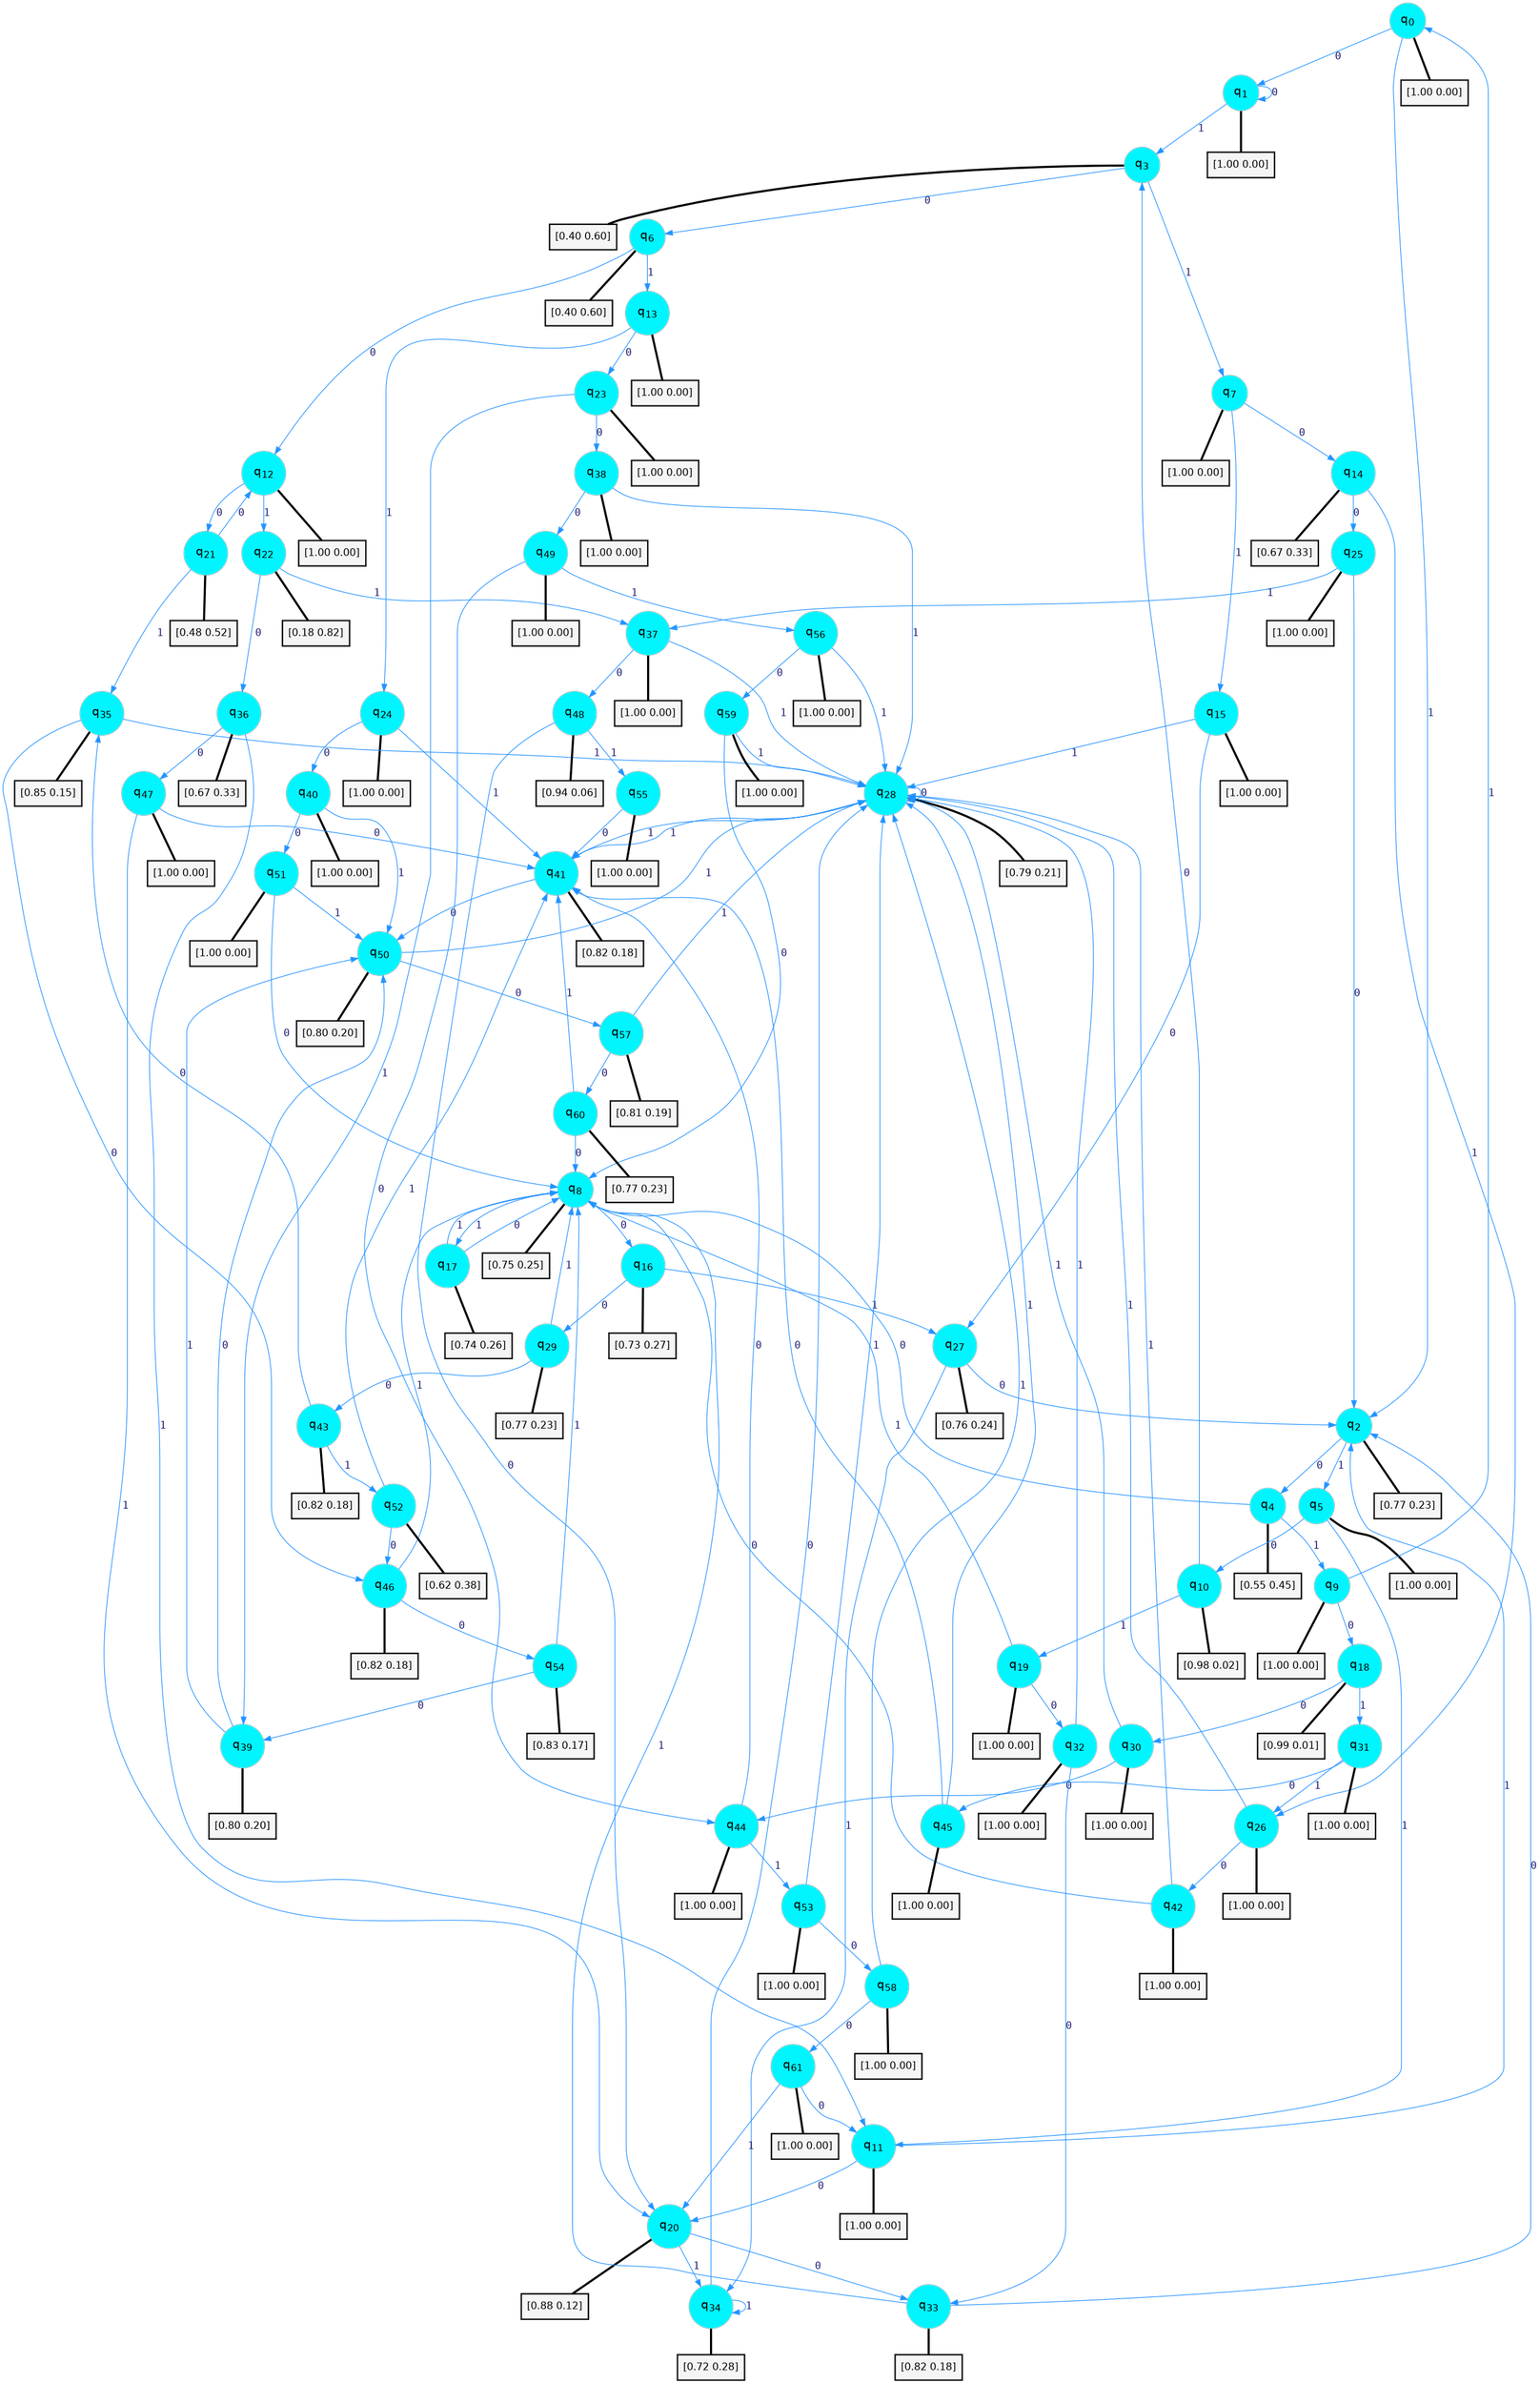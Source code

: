 digraph G {
graph [
bgcolor=transparent, dpi=300, rankdir=TD, size="40,25"];
node [
color=gray, fillcolor=turquoise1, fontcolor=black, fontname=Helvetica, fontsize=16, fontweight=bold, shape=circle, style=filled];
edge [
arrowsize=1, color=dodgerblue1, fontcolor=midnightblue, fontname=courier, fontweight=bold, penwidth=1, style=solid, weight=20];
0[label=<q<SUB>0</SUB>>];
1[label=<q<SUB>1</SUB>>];
2[label=<q<SUB>2</SUB>>];
3[label=<q<SUB>3</SUB>>];
4[label=<q<SUB>4</SUB>>];
5[label=<q<SUB>5</SUB>>];
6[label=<q<SUB>6</SUB>>];
7[label=<q<SUB>7</SUB>>];
8[label=<q<SUB>8</SUB>>];
9[label=<q<SUB>9</SUB>>];
10[label=<q<SUB>10</SUB>>];
11[label=<q<SUB>11</SUB>>];
12[label=<q<SUB>12</SUB>>];
13[label=<q<SUB>13</SUB>>];
14[label=<q<SUB>14</SUB>>];
15[label=<q<SUB>15</SUB>>];
16[label=<q<SUB>16</SUB>>];
17[label=<q<SUB>17</SUB>>];
18[label=<q<SUB>18</SUB>>];
19[label=<q<SUB>19</SUB>>];
20[label=<q<SUB>20</SUB>>];
21[label=<q<SUB>21</SUB>>];
22[label=<q<SUB>22</SUB>>];
23[label=<q<SUB>23</SUB>>];
24[label=<q<SUB>24</SUB>>];
25[label=<q<SUB>25</SUB>>];
26[label=<q<SUB>26</SUB>>];
27[label=<q<SUB>27</SUB>>];
28[label=<q<SUB>28</SUB>>];
29[label=<q<SUB>29</SUB>>];
30[label=<q<SUB>30</SUB>>];
31[label=<q<SUB>31</SUB>>];
32[label=<q<SUB>32</SUB>>];
33[label=<q<SUB>33</SUB>>];
34[label=<q<SUB>34</SUB>>];
35[label=<q<SUB>35</SUB>>];
36[label=<q<SUB>36</SUB>>];
37[label=<q<SUB>37</SUB>>];
38[label=<q<SUB>38</SUB>>];
39[label=<q<SUB>39</SUB>>];
40[label=<q<SUB>40</SUB>>];
41[label=<q<SUB>41</SUB>>];
42[label=<q<SUB>42</SUB>>];
43[label=<q<SUB>43</SUB>>];
44[label=<q<SUB>44</SUB>>];
45[label=<q<SUB>45</SUB>>];
46[label=<q<SUB>46</SUB>>];
47[label=<q<SUB>47</SUB>>];
48[label=<q<SUB>48</SUB>>];
49[label=<q<SUB>49</SUB>>];
50[label=<q<SUB>50</SUB>>];
51[label=<q<SUB>51</SUB>>];
52[label=<q<SUB>52</SUB>>];
53[label=<q<SUB>53</SUB>>];
54[label=<q<SUB>54</SUB>>];
55[label=<q<SUB>55</SUB>>];
56[label=<q<SUB>56</SUB>>];
57[label=<q<SUB>57</SUB>>];
58[label=<q<SUB>58</SUB>>];
59[label=<q<SUB>59</SUB>>];
60[label=<q<SUB>60</SUB>>];
61[label=<q<SUB>61</SUB>>];
62[label="[1.00 0.00]", shape=box,fontcolor=black, fontname=Helvetica, fontsize=14, penwidth=2, fillcolor=whitesmoke,color=black];
63[label="[1.00 0.00]", shape=box,fontcolor=black, fontname=Helvetica, fontsize=14, penwidth=2, fillcolor=whitesmoke,color=black];
64[label="[0.77 0.23]", shape=box,fontcolor=black, fontname=Helvetica, fontsize=14, penwidth=2, fillcolor=whitesmoke,color=black];
65[label="[0.40 0.60]", shape=box,fontcolor=black, fontname=Helvetica, fontsize=14, penwidth=2, fillcolor=whitesmoke,color=black];
66[label="[0.55 0.45]", shape=box,fontcolor=black, fontname=Helvetica, fontsize=14, penwidth=2, fillcolor=whitesmoke,color=black];
67[label="[1.00 0.00]", shape=box,fontcolor=black, fontname=Helvetica, fontsize=14, penwidth=2, fillcolor=whitesmoke,color=black];
68[label="[0.40 0.60]", shape=box,fontcolor=black, fontname=Helvetica, fontsize=14, penwidth=2, fillcolor=whitesmoke,color=black];
69[label="[1.00 0.00]", shape=box,fontcolor=black, fontname=Helvetica, fontsize=14, penwidth=2, fillcolor=whitesmoke,color=black];
70[label="[0.75 0.25]", shape=box,fontcolor=black, fontname=Helvetica, fontsize=14, penwidth=2, fillcolor=whitesmoke,color=black];
71[label="[1.00 0.00]", shape=box,fontcolor=black, fontname=Helvetica, fontsize=14, penwidth=2, fillcolor=whitesmoke,color=black];
72[label="[0.98 0.02]", shape=box,fontcolor=black, fontname=Helvetica, fontsize=14, penwidth=2, fillcolor=whitesmoke,color=black];
73[label="[1.00 0.00]", shape=box,fontcolor=black, fontname=Helvetica, fontsize=14, penwidth=2, fillcolor=whitesmoke,color=black];
74[label="[1.00 0.00]", shape=box,fontcolor=black, fontname=Helvetica, fontsize=14, penwidth=2, fillcolor=whitesmoke,color=black];
75[label="[1.00 0.00]", shape=box,fontcolor=black, fontname=Helvetica, fontsize=14, penwidth=2, fillcolor=whitesmoke,color=black];
76[label="[0.67 0.33]", shape=box,fontcolor=black, fontname=Helvetica, fontsize=14, penwidth=2, fillcolor=whitesmoke,color=black];
77[label="[1.00 0.00]", shape=box,fontcolor=black, fontname=Helvetica, fontsize=14, penwidth=2, fillcolor=whitesmoke,color=black];
78[label="[0.73 0.27]", shape=box,fontcolor=black, fontname=Helvetica, fontsize=14, penwidth=2, fillcolor=whitesmoke,color=black];
79[label="[0.74 0.26]", shape=box,fontcolor=black, fontname=Helvetica, fontsize=14, penwidth=2, fillcolor=whitesmoke,color=black];
80[label="[0.99 0.01]", shape=box,fontcolor=black, fontname=Helvetica, fontsize=14, penwidth=2, fillcolor=whitesmoke,color=black];
81[label="[1.00 0.00]", shape=box,fontcolor=black, fontname=Helvetica, fontsize=14, penwidth=2, fillcolor=whitesmoke,color=black];
82[label="[0.88 0.12]", shape=box,fontcolor=black, fontname=Helvetica, fontsize=14, penwidth=2, fillcolor=whitesmoke,color=black];
83[label="[0.48 0.52]", shape=box,fontcolor=black, fontname=Helvetica, fontsize=14, penwidth=2, fillcolor=whitesmoke,color=black];
84[label="[0.18 0.82]", shape=box,fontcolor=black, fontname=Helvetica, fontsize=14, penwidth=2, fillcolor=whitesmoke,color=black];
85[label="[1.00 0.00]", shape=box,fontcolor=black, fontname=Helvetica, fontsize=14, penwidth=2, fillcolor=whitesmoke,color=black];
86[label="[1.00 0.00]", shape=box,fontcolor=black, fontname=Helvetica, fontsize=14, penwidth=2, fillcolor=whitesmoke,color=black];
87[label="[1.00 0.00]", shape=box,fontcolor=black, fontname=Helvetica, fontsize=14, penwidth=2, fillcolor=whitesmoke,color=black];
88[label="[1.00 0.00]", shape=box,fontcolor=black, fontname=Helvetica, fontsize=14, penwidth=2, fillcolor=whitesmoke,color=black];
89[label="[0.76 0.24]", shape=box,fontcolor=black, fontname=Helvetica, fontsize=14, penwidth=2, fillcolor=whitesmoke,color=black];
90[label="[0.79 0.21]", shape=box,fontcolor=black, fontname=Helvetica, fontsize=14, penwidth=2, fillcolor=whitesmoke,color=black];
91[label="[0.77 0.23]", shape=box,fontcolor=black, fontname=Helvetica, fontsize=14, penwidth=2, fillcolor=whitesmoke,color=black];
92[label="[1.00 0.00]", shape=box,fontcolor=black, fontname=Helvetica, fontsize=14, penwidth=2, fillcolor=whitesmoke,color=black];
93[label="[1.00 0.00]", shape=box,fontcolor=black, fontname=Helvetica, fontsize=14, penwidth=2, fillcolor=whitesmoke,color=black];
94[label="[1.00 0.00]", shape=box,fontcolor=black, fontname=Helvetica, fontsize=14, penwidth=2, fillcolor=whitesmoke,color=black];
95[label="[0.82 0.18]", shape=box,fontcolor=black, fontname=Helvetica, fontsize=14, penwidth=2, fillcolor=whitesmoke,color=black];
96[label="[0.72 0.28]", shape=box,fontcolor=black, fontname=Helvetica, fontsize=14, penwidth=2, fillcolor=whitesmoke,color=black];
97[label="[0.85 0.15]", shape=box,fontcolor=black, fontname=Helvetica, fontsize=14, penwidth=2, fillcolor=whitesmoke,color=black];
98[label="[0.67 0.33]", shape=box,fontcolor=black, fontname=Helvetica, fontsize=14, penwidth=2, fillcolor=whitesmoke,color=black];
99[label="[1.00 0.00]", shape=box,fontcolor=black, fontname=Helvetica, fontsize=14, penwidth=2, fillcolor=whitesmoke,color=black];
100[label="[1.00 0.00]", shape=box,fontcolor=black, fontname=Helvetica, fontsize=14, penwidth=2, fillcolor=whitesmoke,color=black];
101[label="[0.80 0.20]", shape=box,fontcolor=black, fontname=Helvetica, fontsize=14, penwidth=2, fillcolor=whitesmoke,color=black];
102[label="[1.00 0.00]", shape=box,fontcolor=black, fontname=Helvetica, fontsize=14, penwidth=2, fillcolor=whitesmoke,color=black];
103[label="[0.82 0.18]", shape=box,fontcolor=black, fontname=Helvetica, fontsize=14, penwidth=2, fillcolor=whitesmoke,color=black];
104[label="[1.00 0.00]", shape=box,fontcolor=black, fontname=Helvetica, fontsize=14, penwidth=2, fillcolor=whitesmoke,color=black];
105[label="[0.82 0.18]", shape=box,fontcolor=black, fontname=Helvetica, fontsize=14, penwidth=2, fillcolor=whitesmoke,color=black];
106[label="[1.00 0.00]", shape=box,fontcolor=black, fontname=Helvetica, fontsize=14, penwidth=2, fillcolor=whitesmoke,color=black];
107[label="[1.00 0.00]", shape=box,fontcolor=black, fontname=Helvetica, fontsize=14, penwidth=2, fillcolor=whitesmoke,color=black];
108[label="[0.82 0.18]", shape=box,fontcolor=black, fontname=Helvetica, fontsize=14, penwidth=2, fillcolor=whitesmoke,color=black];
109[label="[1.00 0.00]", shape=box,fontcolor=black, fontname=Helvetica, fontsize=14, penwidth=2, fillcolor=whitesmoke,color=black];
110[label="[0.94 0.06]", shape=box,fontcolor=black, fontname=Helvetica, fontsize=14, penwidth=2, fillcolor=whitesmoke,color=black];
111[label="[1.00 0.00]", shape=box,fontcolor=black, fontname=Helvetica, fontsize=14, penwidth=2, fillcolor=whitesmoke,color=black];
112[label="[0.80 0.20]", shape=box,fontcolor=black, fontname=Helvetica, fontsize=14, penwidth=2, fillcolor=whitesmoke,color=black];
113[label="[1.00 0.00]", shape=box,fontcolor=black, fontname=Helvetica, fontsize=14, penwidth=2, fillcolor=whitesmoke,color=black];
114[label="[0.62 0.38]", shape=box,fontcolor=black, fontname=Helvetica, fontsize=14, penwidth=2, fillcolor=whitesmoke,color=black];
115[label="[1.00 0.00]", shape=box,fontcolor=black, fontname=Helvetica, fontsize=14, penwidth=2, fillcolor=whitesmoke,color=black];
116[label="[0.83 0.17]", shape=box,fontcolor=black, fontname=Helvetica, fontsize=14, penwidth=2, fillcolor=whitesmoke,color=black];
117[label="[1.00 0.00]", shape=box,fontcolor=black, fontname=Helvetica, fontsize=14, penwidth=2, fillcolor=whitesmoke,color=black];
118[label="[1.00 0.00]", shape=box,fontcolor=black, fontname=Helvetica, fontsize=14, penwidth=2, fillcolor=whitesmoke,color=black];
119[label="[0.81 0.19]", shape=box,fontcolor=black, fontname=Helvetica, fontsize=14, penwidth=2, fillcolor=whitesmoke,color=black];
120[label="[1.00 0.00]", shape=box,fontcolor=black, fontname=Helvetica, fontsize=14, penwidth=2, fillcolor=whitesmoke,color=black];
121[label="[1.00 0.00]", shape=box,fontcolor=black, fontname=Helvetica, fontsize=14, penwidth=2, fillcolor=whitesmoke,color=black];
122[label="[0.77 0.23]", shape=box,fontcolor=black, fontname=Helvetica, fontsize=14, penwidth=2, fillcolor=whitesmoke,color=black];
123[label="[1.00 0.00]", shape=box,fontcolor=black, fontname=Helvetica, fontsize=14, penwidth=2, fillcolor=whitesmoke,color=black];
0->1 [label=0];
0->2 [label=1];
0->62 [arrowhead=none, penwidth=3,color=black];
1->1 [label=0];
1->3 [label=1];
1->63 [arrowhead=none, penwidth=3,color=black];
2->4 [label=0];
2->5 [label=1];
2->64 [arrowhead=none, penwidth=3,color=black];
3->6 [label=0];
3->7 [label=1];
3->65 [arrowhead=none, penwidth=3,color=black];
4->8 [label=0];
4->9 [label=1];
4->66 [arrowhead=none, penwidth=3,color=black];
5->10 [label=0];
5->11 [label=1];
5->67 [arrowhead=none, penwidth=3,color=black];
6->12 [label=0];
6->13 [label=1];
6->68 [arrowhead=none, penwidth=3,color=black];
7->14 [label=0];
7->15 [label=1];
7->69 [arrowhead=none, penwidth=3,color=black];
8->16 [label=0];
8->17 [label=1];
8->70 [arrowhead=none, penwidth=3,color=black];
9->18 [label=0];
9->0 [label=1];
9->71 [arrowhead=none, penwidth=3,color=black];
10->3 [label=0];
10->19 [label=1];
10->72 [arrowhead=none, penwidth=3,color=black];
11->20 [label=0];
11->2 [label=1];
11->73 [arrowhead=none, penwidth=3,color=black];
12->21 [label=0];
12->22 [label=1];
12->74 [arrowhead=none, penwidth=3,color=black];
13->23 [label=0];
13->24 [label=1];
13->75 [arrowhead=none, penwidth=3,color=black];
14->25 [label=0];
14->26 [label=1];
14->76 [arrowhead=none, penwidth=3,color=black];
15->27 [label=0];
15->28 [label=1];
15->77 [arrowhead=none, penwidth=3,color=black];
16->29 [label=0];
16->27 [label=1];
16->78 [arrowhead=none, penwidth=3,color=black];
17->8 [label=0];
17->8 [label=1];
17->79 [arrowhead=none, penwidth=3,color=black];
18->30 [label=0];
18->31 [label=1];
18->80 [arrowhead=none, penwidth=3,color=black];
19->32 [label=0];
19->8 [label=1];
19->81 [arrowhead=none, penwidth=3,color=black];
20->33 [label=0];
20->34 [label=1];
20->82 [arrowhead=none, penwidth=3,color=black];
21->12 [label=0];
21->35 [label=1];
21->83 [arrowhead=none, penwidth=3,color=black];
22->36 [label=0];
22->37 [label=1];
22->84 [arrowhead=none, penwidth=3,color=black];
23->38 [label=0];
23->39 [label=1];
23->85 [arrowhead=none, penwidth=3,color=black];
24->40 [label=0];
24->41 [label=1];
24->86 [arrowhead=none, penwidth=3,color=black];
25->2 [label=0];
25->37 [label=1];
25->87 [arrowhead=none, penwidth=3,color=black];
26->42 [label=0];
26->28 [label=1];
26->88 [arrowhead=none, penwidth=3,color=black];
27->2 [label=0];
27->34 [label=1];
27->89 [arrowhead=none, penwidth=3,color=black];
28->28 [label=0];
28->41 [label=1];
28->90 [arrowhead=none, penwidth=3,color=black];
29->43 [label=0];
29->8 [label=1];
29->91 [arrowhead=none, penwidth=3,color=black];
30->44 [label=0];
30->28 [label=1];
30->92 [arrowhead=none, penwidth=3,color=black];
31->45 [label=0];
31->26 [label=1];
31->93 [arrowhead=none, penwidth=3,color=black];
32->33 [label=0];
32->28 [label=1];
32->94 [arrowhead=none, penwidth=3,color=black];
33->2 [label=0];
33->8 [label=1];
33->95 [arrowhead=none, penwidth=3,color=black];
34->28 [label=0];
34->34 [label=1];
34->96 [arrowhead=none, penwidth=3,color=black];
35->46 [label=0];
35->28 [label=1];
35->97 [arrowhead=none, penwidth=3,color=black];
36->47 [label=0];
36->11 [label=1];
36->98 [arrowhead=none, penwidth=3,color=black];
37->48 [label=0];
37->28 [label=1];
37->99 [arrowhead=none, penwidth=3,color=black];
38->49 [label=0];
38->28 [label=1];
38->100 [arrowhead=none, penwidth=3,color=black];
39->50 [label=0];
39->50 [label=1];
39->101 [arrowhead=none, penwidth=3,color=black];
40->51 [label=0];
40->50 [label=1];
40->102 [arrowhead=none, penwidth=3,color=black];
41->50 [label=0];
41->28 [label=1];
41->103 [arrowhead=none, penwidth=3,color=black];
42->8 [label=0];
42->28 [label=1];
42->104 [arrowhead=none, penwidth=3,color=black];
43->35 [label=0];
43->52 [label=1];
43->105 [arrowhead=none, penwidth=3,color=black];
44->41 [label=0];
44->53 [label=1];
44->106 [arrowhead=none, penwidth=3,color=black];
45->41 [label=0];
45->28 [label=1];
45->107 [arrowhead=none, penwidth=3,color=black];
46->54 [label=0];
46->8 [label=1];
46->108 [arrowhead=none, penwidth=3,color=black];
47->41 [label=0];
47->20 [label=1];
47->109 [arrowhead=none, penwidth=3,color=black];
48->20 [label=0];
48->55 [label=1];
48->110 [arrowhead=none, penwidth=3,color=black];
49->44 [label=0];
49->56 [label=1];
49->111 [arrowhead=none, penwidth=3,color=black];
50->57 [label=0];
50->28 [label=1];
50->112 [arrowhead=none, penwidth=3,color=black];
51->8 [label=0];
51->50 [label=1];
51->113 [arrowhead=none, penwidth=3,color=black];
52->46 [label=0];
52->41 [label=1];
52->114 [arrowhead=none, penwidth=3,color=black];
53->58 [label=0];
53->28 [label=1];
53->115 [arrowhead=none, penwidth=3,color=black];
54->39 [label=0];
54->8 [label=1];
54->116 [arrowhead=none, penwidth=3,color=black];
55->41 [label=0];
55->117 [arrowhead=none, penwidth=3,color=black];
56->59 [label=0];
56->28 [label=1];
56->118 [arrowhead=none, penwidth=3,color=black];
57->60 [label=0];
57->28 [label=1];
57->119 [arrowhead=none, penwidth=3,color=black];
58->61 [label=0];
58->28 [label=1];
58->120 [arrowhead=none, penwidth=3,color=black];
59->8 [label=0];
59->28 [label=1];
59->121 [arrowhead=none, penwidth=3,color=black];
60->8 [label=0];
60->41 [label=1];
60->122 [arrowhead=none, penwidth=3,color=black];
61->11 [label=0];
61->20 [label=1];
61->123 [arrowhead=none, penwidth=3,color=black];
}
